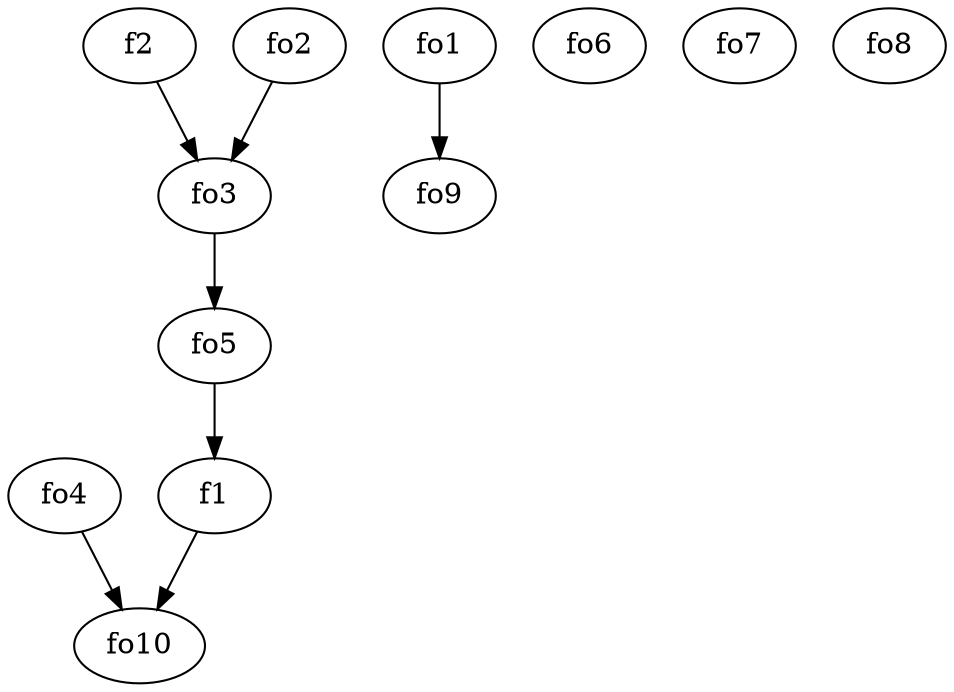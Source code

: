 strict digraph  {
f1;
f2;
fo1;
fo2;
fo3;
fo4;
fo5;
fo6;
fo7;
fo8;
fo9;
fo10;
f1 -> fo10  [weight=2];
f2 -> fo3  [weight=2];
fo1 -> fo9  [weight=2];
fo2 -> fo3  [weight=2];
fo3 -> fo5  [weight=2];
fo4 -> fo10  [weight=2];
fo5 -> f1  [weight=2];
}
